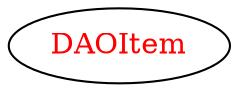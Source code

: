 digraph dependencyGraph {
 concentrate=true;
 ranksep="2.0";
 rankdir="LR"; 
 splines="ortho";
"DAOItem" [fontcolor="red"];
}